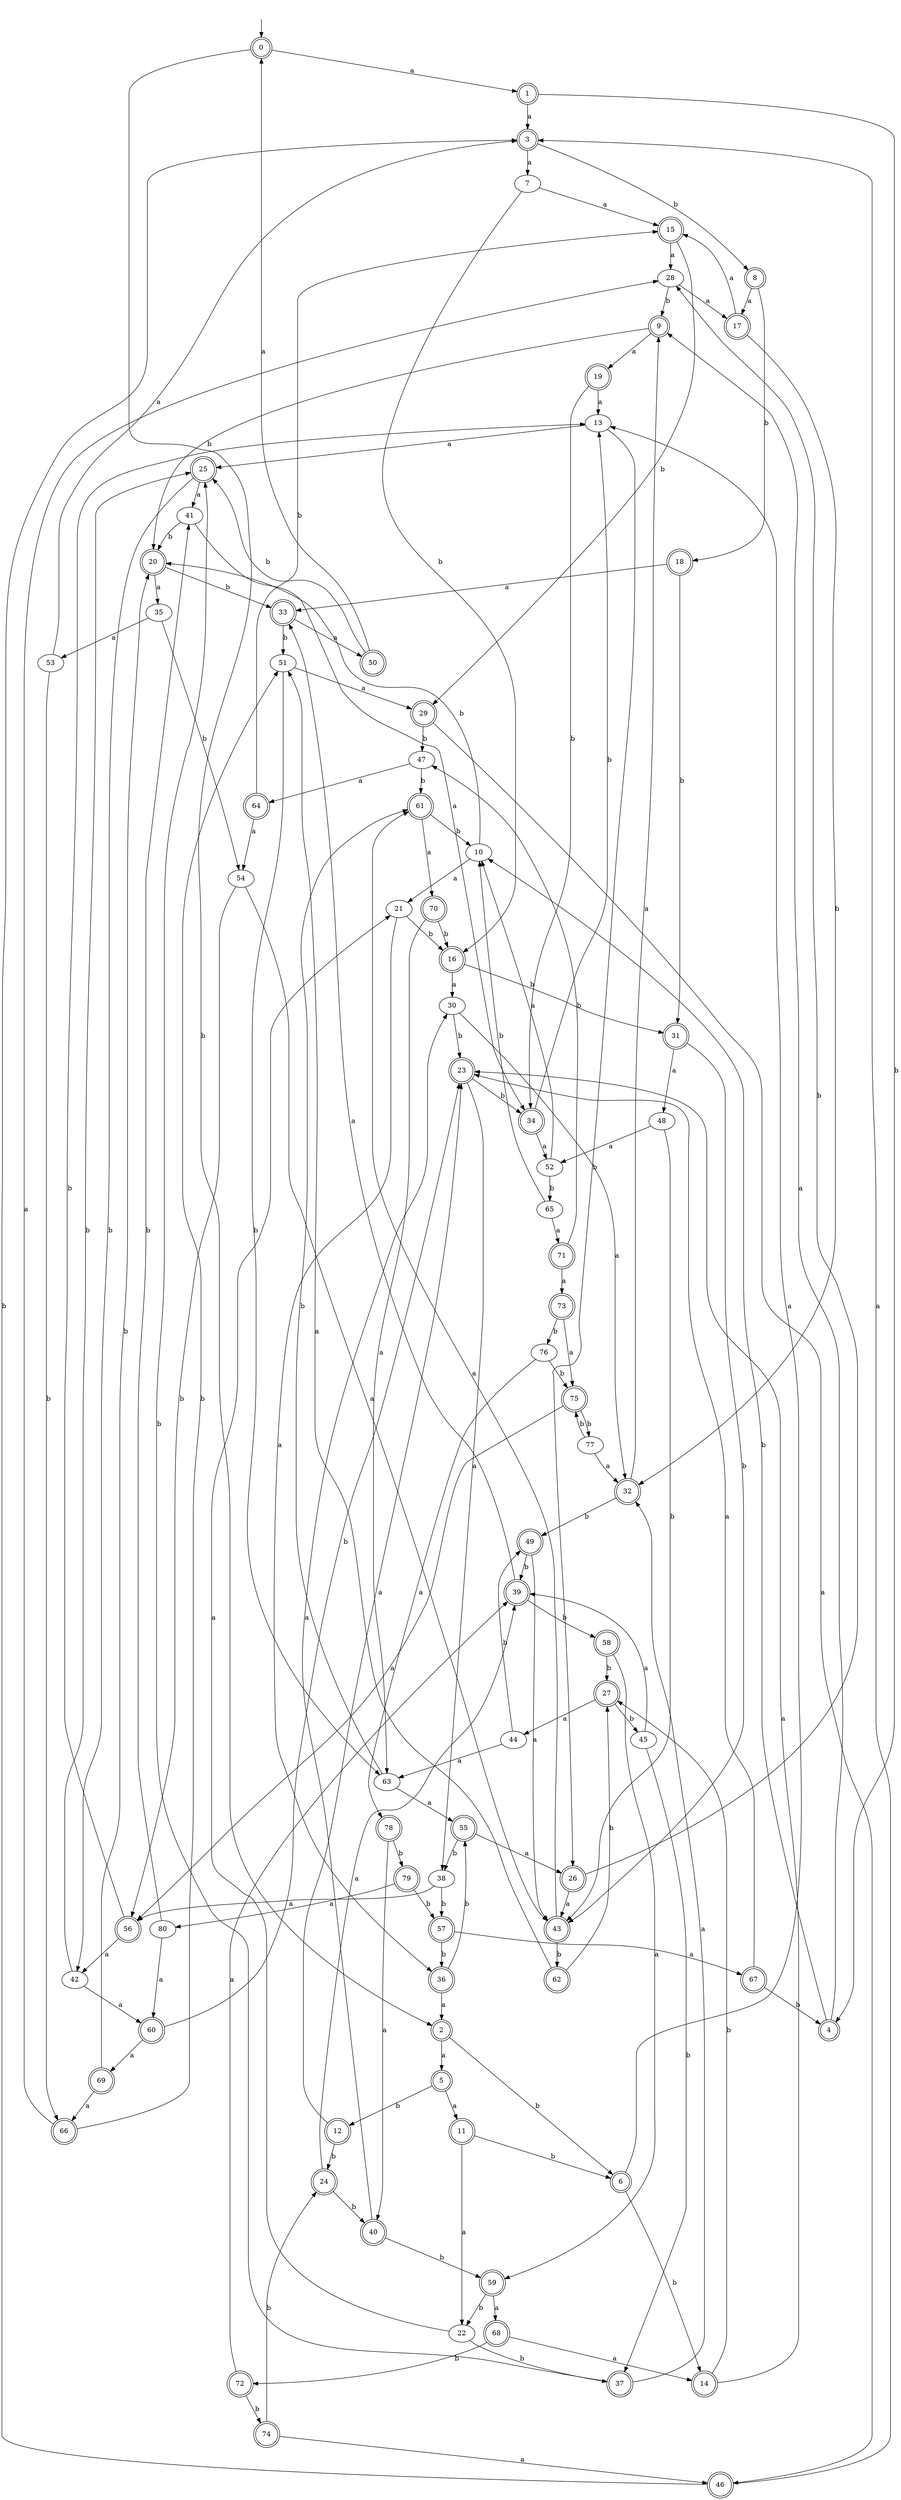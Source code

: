digraph RandomDFA {
  __start0 [label="", shape=none];
  __start0 -> 0 [label=""];
  0 [shape=circle] [shape=doublecircle]
  0 -> 1 [label="a"]
  0 -> 2 [label="b"]
  1 [shape=doublecircle]
  1 -> 3 [label="a"]
  1 -> 4 [label="b"]
  2 [shape=doublecircle]
  2 -> 5 [label="a"]
  2 -> 6 [label="b"]
  3 [shape=doublecircle]
  3 -> 7 [label="a"]
  3 -> 8 [label="b"]
  4 [shape=doublecircle]
  4 -> 9 [label="a"]
  4 -> 10 [label="b"]
  5 [shape=doublecircle]
  5 -> 11 [label="a"]
  5 -> 12 [label="b"]
  6 [shape=doublecircle]
  6 -> 13 [label="a"]
  6 -> 14 [label="b"]
  7
  7 -> 15 [label="a"]
  7 -> 16 [label="b"]
  8 [shape=doublecircle]
  8 -> 17 [label="a"]
  8 -> 18 [label="b"]
  9 [shape=doublecircle]
  9 -> 19 [label="a"]
  9 -> 20 [label="b"]
  10
  10 -> 21 [label="a"]
  10 -> 20 [label="b"]
  11 [shape=doublecircle]
  11 -> 22 [label="a"]
  11 -> 6 [label="b"]
  12 [shape=doublecircle]
  12 -> 23 [label="a"]
  12 -> 24 [label="b"]
  13
  13 -> 25 [label="a"]
  13 -> 26 [label="b"]
  14 [shape=doublecircle]
  14 -> 23 [label="a"]
  14 -> 27 [label="b"]
  15 [shape=doublecircle]
  15 -> 28 [label="a"]
  15 -> 29 [label="b"]
  16 [shape=doublecircle]
  16 -> 30 [label="a"]
  16 -> 31 [label="b"]
  17 [shape=doublecircle]
  17 -> 15 [label="a"]
  17 -> 32 [label="b"]
  18 [shape=doublecircle]
  18 -> 33 [label="a"]
  18 -> 31 [label="b"]
  19 [shape=doublecircle]
  19 -> 13 [label="a"]
  19 -> 34 [label="b"]
  20 [shape=doublecircle]
  20 -> 35 [label="a"]
  20 -> 33 [label="b"]
  21
  21 -> 36 [label="a"]
  21 -> 16 [label="b"]
  22
  22 -> 21 [label="a"]
  22 -> 37 [label="b"]
  23 [shape=doublecircle]
  23 -> 38 [label="a"]
  23 -> 34 [label="b"]
  24 [shape=doublecircle]
  24 -> 39 [label="a"]
  24 -> 40 [label="b"]
  25 [shape=doublecircle]
  25 -> 41 [label="a"]
  25 -> 42 [label="b"]
  26 [shape=doublecircle]
  26 -> 43 [label="a"]
  26 -> 28 [label="b"]
  27 [shape=doublecircle]
  27 -> 44 [label="a"]
  27 -> 45 [label="b"]
  28
  28 -> 17 [label="a"]
  28 -> 9 [label="b"]
  29 [shape=doublecircle]
  29 -> 46 [label="a"]
  29 -> 47 [label="b"]
  30
  30 -> 32 [label="a"]
  30 -> 23 [label="b"]
  31 [shape=doublecircle]
  31 -> 48 [label="a"]
  31 -> 43 [label="b"]
  32 [shape=doublecircle]
  32 -> 9 [label="a"]
  32 -> 49 [label="b"]
  33 [shape=doublecircle]
  33 -> 50 [label="a"]
  33 -> 51 [label="b"]
  34 [shape=doublecircle]
  34 -> 52 [label="a"]
  34 -> 13 [label="b"]
  35
  35 -> 53 [label="a"]
  35 -> 54 [label="b"]
  36 [shape=doublecircle]
  36 -> 2 [label="a"]
  36 -> 55 [label="b"]
  37 [shape=doublecircle]
  37 -> 32 [label="a"]
  37 -> 25 [label="b"]
  38
  38 -> 56 [label="a"]
  38 -> 57 [label="b"]
  39 [shape=doublecircle]
  39 -> 33 [label="a"]
  39 -> 58 [label="b"]
  40 [shape=doublecircle]
  40 -> 30 [label="a"]
  40 -> 59 [label="b"]
  41
  41 -> 34 [label="a"]
  41 -> 20 [label="b"]
  42
  42 -> 60 [label="a"]
  42 -> 25 [label="b"]
  43 [shape=doublecircle]
  43 -> 61 [label="a"]
  43 -> 62 [label="b"]
  44
  44 -> 63 [label="a"]
  44 -> 49 [label="b"]
  45
  45 -> 39 [label="a"]
  45 -> 37 [label="b"]
  46 [shape=doublecircle]
  46 -> 3 [label="a"]
  46 -> 3 [label="b"]
  47
  47 -> 64 [label="a"]
  47 -> 61 [label="b"]
  48
  48 -> 52 [label="a"]
  48 -> 43 [label="b"]
  49 [shape=doublecircle]
  49 -> 43 [label="a"]
  49 -> 39 [label="b"]
  50 [shape=doublecircle]
  50 -> 0 [label="a"]
  50 -> 25 [label="b"]
  51
  51 -> 29 [label="a"]
  51 -> 63 [label="b"]
  52
  52 -> 10 [label="a"]
  52 -> 65 [label="b"]
  53
  53 -> 3 [label="a"]
  53 -> 66 [label="b"]
  54
  54 -> 43 [label="a"]
  54 -> 56 [label="b"]
  55 [shape=doublecircle]
  55 -> 26 [label="a"]
  55 -> 38 [label="b"]
  56 [shape=doublecircle]
  56 -> 42 [label="a"]
  56 -> 13 [label="b"]
  57 [shape=doublecircle]
  57 -> 67 [label="a"]
  57 -> 36 [label="b"]
  58 [shape=doublecircle]
  58 -> 59 [label="a"]
  58 -> 27 [label="b"]
  59 [shape=doublecircle]
  59 -> 68 [label="a"]
  59 -> 22 [label="b"]
  60 [shape=doublecircle]
  60 -> 69 [label="a"]
  60 -> 23 [label="b"]
  61 [shape=doublecircle]
  61 -> 70 [label="a"]
  61 -> 10 [label="b"]
  62 [shape=doublecircle]
  62 -> 51 [label="a"]
  62 -> 27 [label="b"]
  63
  63 -> 55 [label="a"]
  63 -> 61 [label="b"]
  64 [shape=doublecircle]
  64 -> 54 [label="a"]
  64 -> 15 [label="b"]
  65
  65 -> 71 [label="a"]
  65 -> 10 [label="b"]
  66 [shape=doublecircle]
  66 -> 28 [label="a"]
  66 -> 51 [label="b"]
  67 [shape=doublecircle]
  67 -> 23 [label="a"]
  67 -> 4 [label="b"]
  68 [shape=doublecircle]
  68 -> 14 [label="a"]
  68 -> 72 [label="b"]
  69 [shape=doublecircle]
  69 -> 66 [label="a"]
  69 -> 20 [label="b"]
  70 [shape=doublecircle]
  70 -> 63 [label="a"]
  70 -> 16 [label="b"]
  71 [shape=doublecircle]
  71 -> 73 [label="a"]
  71 -> 47 [label="b"]
  72 [shape=doublecircle]
  72 -> 39 [label="a"]
  72 -> 74 [label="b"]
  73 [shape=doublecircle]
  73 -> 75 [label="a"]
  73 -> 76 [label="b"]
  74 [shape=doublecircle]
  74 -> 46 [label="a"]
  74 -> 24 [label="b"]
  75 [shape=doublecircle]
  75 -> 56 [label="a"]
  75 -> 77 [label="b"]
  76
  76 -> 78 [label="a"]
  76 -> 75 [label="b"]
  77
  77 -> 32 [label="a"]
  77 -> 75 [label="b"]
  78 [shape=doublecircle]
  78 -> 40 [label="a"]
  78 -> 79 [label="b"]
  79 [shape=doublecircle]
  79 -> 80 [label="a"]
  79 -> 57 [label="b"]
  80
  80 -> 60 [label="a"]
  80 -> 41 [label="b"]
}
